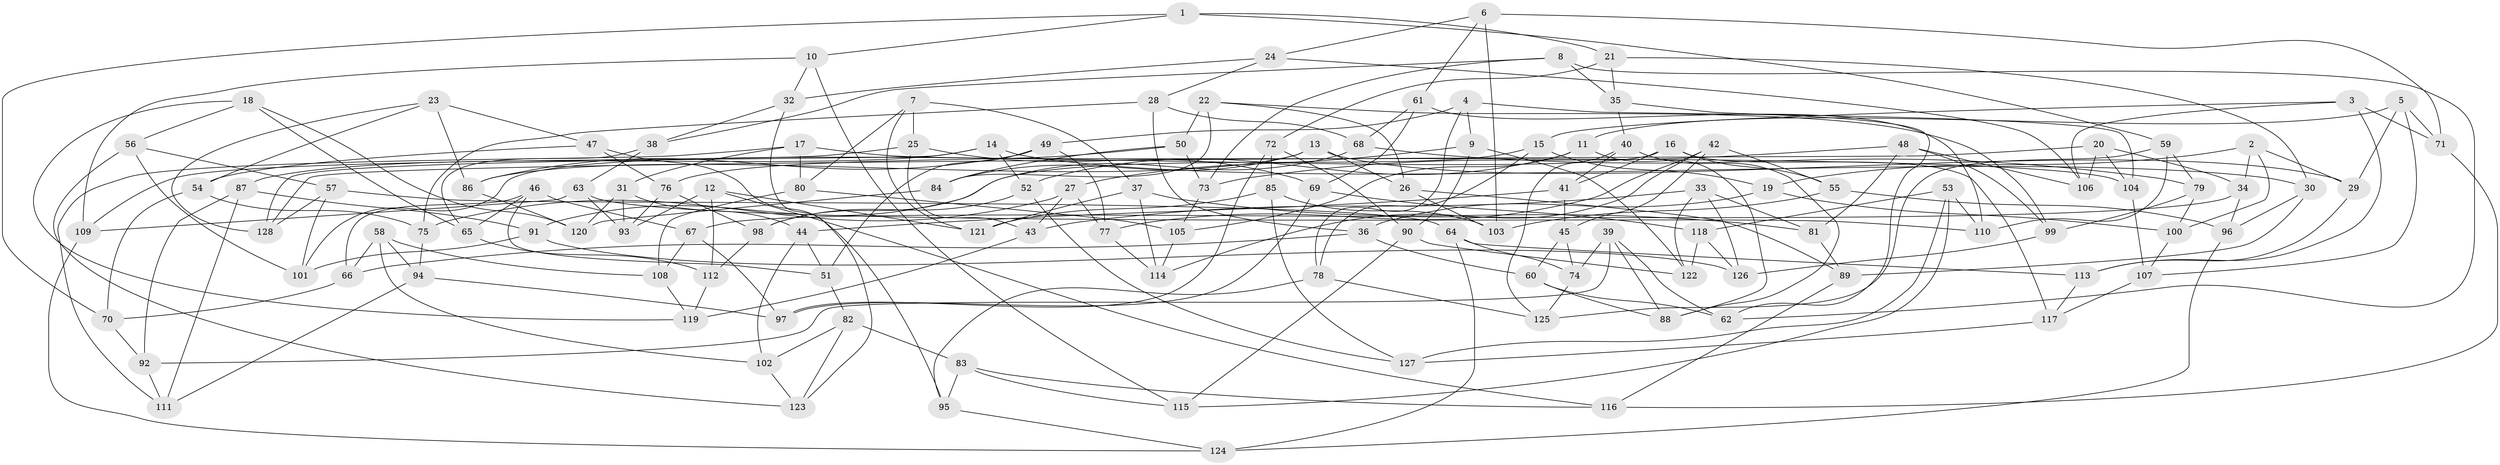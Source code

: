 // Generated by graph-tools (version 1.1) at 2025/50/03/09/25 03:50:54]
// undirected, 128 vertices, 256 edges
graph export_dot {
graph [start="1"]
  node [color=gray90,style=filled];
  1;
  2;
  3;
  4;
  5;
  6;
  7;
  8;
  9;
  10;
  11;
  12;
  13;
  14;
  15;
  16;
  17;
  18;
  19;
  20;
  21;
  22;
  23;
  24;
  25;
  26;
  27;
  28;
  29;
  30;
  31;
  32;
  33;
  34;
  35;
  36;
  37;
  38;
  39;
  40;
  41;
  42;
  43;
  44;
  45;
  46;
  47;
  48;
  49;
  50;
  51;
  52;
  53;
  54;
  55;
  56;
  57;
  58;
  59;
  60;
  61;
  62;
  63;
  64;
  65;
  66;
  67;
  68;
  69;
  70;
  71;
  72;
  73;
  74;
  75;
  76;
  77;
  78;
  79;
  80;
  81;
  82;
  83;
  84;
  85;
  86;
  87;
  88;
  89;
  90;
  91;
  92;
  93;
  94;
  95;
  96;
  97;
  98;
  99;
  100;
  101;
  102;
  103;
  104;
  105;
  106;
  107;
  108;
  109;
  110;
  111;
  112;
  113;
  114;
  115;
  116;
  117;
  118;
  119;
  120;
  121;
  122;
  123;
  124;
  125;
  126;
  127;
  128;
  1 -- 59;
  1 -- 10;
  1 -- 70;
  1 -- 21;
  2 -- 19;
  2 -- 29;
  2 -- 34;
  2 -- 100;
  3 -- 71;
  3 -- 113;
  3 -- 15;
  3 -- 106;
  4 -- 49;
  4 -- 104;
  4 -- 9;
  4 -- 78;
  5 -- 71;
  5 -- 107;
  5 -- 11;
  5 -- 29;
  6 -- 103;
  6 -- 61;
  6 -- 71;
  6 -- 24;
  7 -- 37;
  7 -- 25;
  7 -- 121;
  7 -- 80;
  8 -- 73;
  8 -- 35;
  8 -- 38;
  8 -- 62;
  9 -- 27;
  9 -- 90;
  9 -- 122;
  10 -- 115;
  10 -- 32;
  10 -- 109;
  11 -- 105;
  11 -- 52;
  11 -- 88;
  12 -- 112;
  12 -- 121;
  12 -- 93;
  12 -- 116;
  13 -- 29;
  13 -- 26;
  13 -- 86;
  13 -- 84;
  14 -- 30;
  14 -- 128;
  14 -- 52;
  14 -- 87;
  15 -- 78;
  15 -- 91;
  15 -- 19;
  16 -- 41;
  16 -- 117;
  16 -- 55;
  16 -- 101;
  17 -- 31;
  17 -- 111;
  17 -- 104;
  17 -- 80;
  18 -- 56;
  18 -- 65;
  18 -- 120;
  18 -- 119;
  19 -- 100;
  19 -- 36;
  20 -- 34;
  20 -- 128;
  20 -- 106;
  20 -- 104;
  21 -- 35;
  21 -- 30;
  21 -- 72;
  22 -- 84;
  22 -- 26;
  22 -- 99;
  22 -- 50;
  23 -- 54;
  23 -- 47;
  23 -- 128;
  23 -- 86;
  24 -- 106;
  24 -- 32;
  24 -- 28;
  25 -- 43;
  25 -- 69;
  25 -- 109;
  26 -- 89;
  26 -- 103;
  27 -- 75;
  27 -- 43;
  27 -- 77;
  28 -- 36;
  28 -- 68;
  28 -- 75;
  29 -- 113;
  30 -- 96;
  30 -- 89;
  31 -- 120;
  31 -- 93;
  31 -- 44;
  32 -- 38;
  32 -- 123;
  33 -- 81;
  33 -- 43;
  33 -- 122;
  33 -- 126;
  34 -- 67;
  34 -- 96;
  35 -- 62;
  35 -- 40;
  36 -- 60;
  36 -- 66;
  37 -- 114;
  37 -- 121;
  37 -- 81;
  38 -- 65;
  38 -- 63;
  39 -- 88;
  39 -- 92;
  39 -- 62;
  39 -- 74;
  40 -- 88;
  40 -- 125;
  40 -- 41;
  41 -- 44;
  41 -- 45;
  42 -- 77;
  42 -- 114;
  42 -- 45;
  42 -- 55;
  43 -- 119;
  44 -- 51;
  44 -- 102;
  45 -- 74;
  45 -- 60;
  46 -- 67;
  46 -- 65;
  46 -- 66;
  46 -- 51;
  47 -- 54;
  47 -- 76;
  47 -- 95;
  48 -- 99;
  48 -- 73;
  48 -- 106;
  48 -- 81;
  49 -- 51;
  49 -- 77;
  49 -- 86;
  50 -- 73;
  50 -- 76;
  50 -- 84;
  51 -- 82;
  52 -- 127;
  52 -- 98;
  53 -- 118;
  53 -- 127;
  53 -- 110;
  53 -- 115;
  54 -- 75;
  54 -- 70;
  55 -- 96;
  55 -- 103;
  56 -- 123;
  56 -- 101;
  56 -- 57;
  57 -- 101;
  57 -- 64;
  57 -- 128;
  58 -- 66;
  58 -- 108;
  58 -- 94;
  58 -- 102;
  59 -- 79;
  59 -- 125;
  59 -- 110;
  60 -- 88;
  60 -- 62;
  61 -- 110;
  61 -- 68;
  61 -- 69;
  63 -- 110;
  63 -- 109;
  63 -- 93;
  64 -- 113;
  64 -- 124;
  64 -- 74;
  65 -- 112;
  66 -- 70;
  67 -- 97;
  67 -- 108;
  68 -- 79;
  68 -- 98;
  69 -- 97;
  69 -- 118;
  70 -- 92;
  71 -- 116;
  72 -- 90;
  72 -- 97;
  72 -- 85;
  73 -- 105;
  74 -- 125;
  75 -- 94;
  76 -- 93;
  76 -- 98;
  77 -- 114;
  78 -- 95;
  78 -- 125;
  79 -- 100;
  79 -- 99;
  80 -- 105;
  80 -- 108;
  81 -- 89;
  82 -- 123;
  82 -- 83;
  82 -- 102;
  83 -- 115;
  83 -- 116;
  83 -- 95;
  84 -- 120;
  85 -- 103;
  85 -- 127;
  85 -- 121;
  86 -- 120;
  87 -- 91;
  87 -- 92;
  87 -- 111;
  89 -- 116;
  90 -- 122;
  90 -- 115;
  91 -- 126;
  91 -- 101;
  92 -- 111;
  94 -- 111;
  94 -- 97;
  95 -- 124;
  96 -- 124;
  98 -- 112;
  99 -- 126;
  100 -- 107;
  102 -- 123;
  104 -- 107;
  105 -- 114;
  107 -- 117;
  108 -- 119;
  109 -- 124;
  112 -- 119;
  113 -- 117;
  117 -- 127;
  118 -- 126;
  118 -- 122;
}

